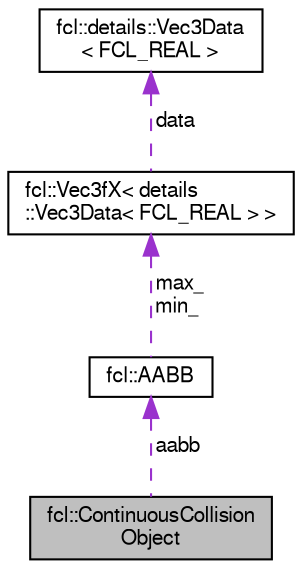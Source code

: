 digraph "fcl::ContinuousCollisionObject"
{
  edge [fontname="FreeSans",fontsize="10",labelfontname="FreeSans",labelfontsize="10"];
  node [fontname="FreeSans",fontsize="10",shape=record];
  Node1 [label="fcl::ContinuousCollision\lObject",height=0.2,width=0.4,color="black", fillcolor="grey75", style="filled" fontcolor="black"];
  Node2 -> Node1 [dir="back",color="darkorchid3",fontsize="10",style="dashed",label=" aabb" ,fontname="FreeSans"];
  Node2 [label="fcl::AABB",height=0.2,width=0.4,color="black", fillcolor="white", style="filled",URL="$a00003.html",tooltip="A class describing the AABB collision structure, which is a box in 3D space determined by two diagona..."];
  Node3 -> Node2 [dir="back",color="darkorchid3",fontsize="10",style="dashed",label=" max_\nmin_" ,fontname="FreeSans"];
  Node3 [label="fcl::Vec3fX\< details\l::Vec3Data\< FCL_REAL \> \>",height=0.2,width=0.4,color="black", fillcolor="white", style="filled",URL="$a00223.html"];
  Node4 -> Node3 [dir="back",color="darkorchid3",fontsize="10",style="dashed",label=" data" ,fontname="FreeSans"];
  Node4 [label="fcl::details::Vec3Data\l\< FCL_REAL \>",height=0.2,width=0.4,color="black", fillcolor="white", style="filled",URL="$a00222.html"];
}

